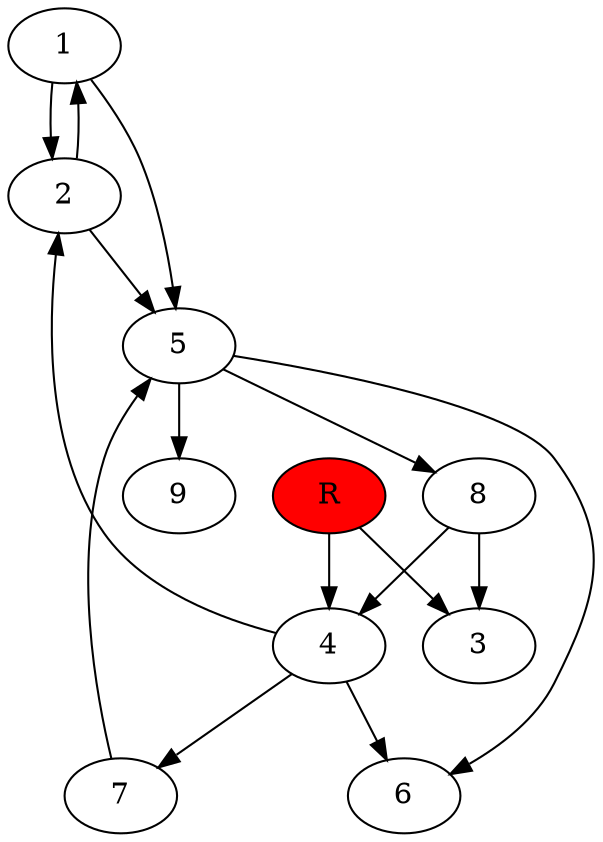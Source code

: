 digraph prb41034 {
	1
	2
	3
	4
	5
	6
	7
	8
	R [fillcolor="#ff0000" style=filled]
	1 -> 2
	1 -> 5
	2 -> 1
	2 -> 5
	4 -> 2
	4 -> 6
	4 -> 7
	5 -> 6
	5 -> 8
	5 -> 9
	7 -> 5
	8 -> 3
	8 -> 4
	R -> 3
	R -> 4
}
